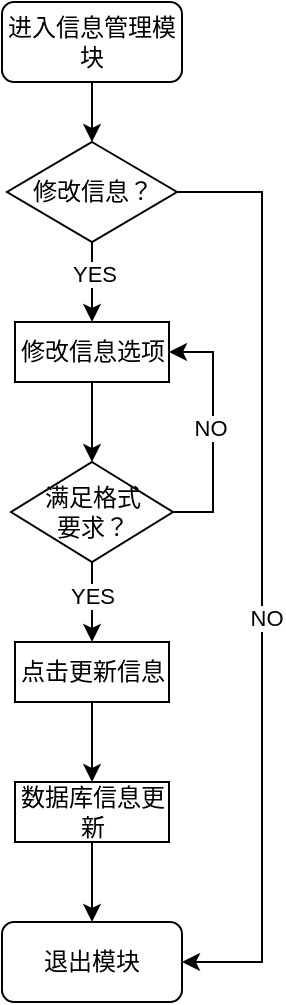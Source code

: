 <mxfile version="17.4.6" type="github">
  <diagram id="y3-6WEQTGDiuIKIYep3c" name="Page-1">
    <mxGraphModel dx="886" dy="532" grid="1" gridSize="10" guides="1" tooltips="1" connect="1" arrows="1" fold="1" page="1" pageScale="1" pageWidth="827" pageHeight="1169" math="0" shadow="0">
      <root>
        <mxCell id="0" />
        <mxCell id="1" parent="0" />
        <mxCell id="8Ho7Ogxbr5bXgxYRzii0-9" style="edgeStyle=orthogonalEdgeStyle;rounded=0;orthogonalLoop=1;jettySize=auto;html=1;entryX=0.5;entryY=0;entryDx=0;entryDy=0;" edge="1" parent="1" source="8Ho7Ogxbr5bXgxYRzii0-1" target="8Ho7Ogxbr5bXgxYRzii0-2">
          <mxGeometry relative="1" as="geometry" />
        </mxCell>
        <mxCell id="8Ho7Ogxbr5bXgxYRzii0-1" value="进入信息管理模块" style="rounded=1;whiteSpace=wrap;html=1;" vertex="1" parent="1">
          <mxGeometry x="120" y="20" width="90" height="40" as="geometry" />
        </mxCell>
        <mxCell id="8Ho7Ogxbr5bXgxYRzii0-10" style="edgeStyle=orthogonalEdgeStyle;rounded=0;orthogonalLoop=1;jettySize=auto;html=1;entryX=0.5;entryY=0;entryDx=0;entryDy=0;" edge="1" parent="1" source="8Ho7Ogxbr5bXgxYRzii0-2" target="8Ho7Ogxbr5bXgxYRzii0-5">
          <mxGeometry relative="1" as="geometry">
            <mxPoint x="170" y="170" as="targetPoint" />
          </mxGeometry>
        </mxCell>
        <mxCell id="8Ho7Ogxbr5bXgxYRzii0-12" value="YES" style="edgeLabel;html=1;align=center;verticalAlign=middle;resizable=0;points=[];" vertex="1" connectable="0" parent="8Ho7Ogxbr5bXgxYRzii0-10">
          <mxGeometry x="-0.225" y="1" relative="1" as="geometry">
            <mxPoint as="offset" />
          </mxGeometry>
        </mxCell>
        <mxCell id="8Ho7Ogxbr5bXgxYRzii0-11" style="edgeStyle=orthogonalEdgeStyle;rounded=0;orthogonalLoop=1;jettySize=auto;html=1;entryX=1;entryY=0.5;entryDx=0;entryDy=0;" edge="1" parent="1" source="8Ho7Ogxbr5bXgxYRzii0-2" target="8Ho7Ogxbr5bXgxYRzii0-3">
          <mxGeometry relative="1" as="geometry">
            <Array as="points">
              <mxPoint x="250" y="115" />
              <mxPoint x="250" y="500" />
            </Array>
          </mxGeometry>
        </mxCell>
        <mxCell id="8Ho7Ogxbr5bXgxYRzii0-13" value="NO" style="edgeLabel;html=1;align=center;verticalAlign=middle;resizable=0;points=[];" vertex="1" connectable="0" parent="8Ho7Ogxbr5bXgxYRzii0-11">
          <mxGeometry x="0.091" y="2" relative="1" as="geometry">
            <mxPoint as="offset" />
          </mxGeometry>
        </mxCell>
        <mxCell id="8Ho7Ogxbr5bXgxYRzii0-2" value="修改信息？" style="rhombus;whiteSpace=wrap;html=1;" vertex="1" parent="1">
          <mxGeometry x="122.5" y="90" width="85" height="50" as="geometry" />
        </mxCell>
        <mxCell id="8Ho7Ogxbr5bXgxYRzii0-3" value="退出模块" style="rounded=1;whiteSpace=wrap;html=1;" vertex="1" parent="1">
          <mxGeometry x="120" y="480" width="90" height="40" as="geometry" />
        </mxCell>
        <mxCell id="8Ho7Ogxbr5bXgxYRzii0-14" style="edgeStyle=orthogonalEdgeStyle;rounded=0;orthogonalLoop=1;jettySize=auto;html=1;entryX=0.5;entryY=0;entryDx=0;entryDy=0;" edge="1" parent="1" source="8Ho7Ogxbr5bXgxYRzii0-5" target="8Ho7Ogxbr5bXgxYRzii0-6">
          <mxGeometry relative="1" as="geometry" />
        </mxCell>
        <mxCell id="8Ho7Ogxbr5bXgxYRzii0-5" value="修改信息选项" style="rounded=0;whiteSpace=wrap;html=1;" vertex="1" parent="1">
          <mxGeometry x="126.5" y="180" width="77" height="30" as="geometry" />
        </mxCell>
        <mxCell id="8Ho7Ogxbr5bXgxYRzii0-15" style="edgeStyle=orthogonalEdgeStyle;rounded=0;orthogonalLoop=1;jettySize=auto;html=1;entryX=0.5;entryY=0;entryDx=0;entryDy=0;" edge="1" parent="1" source="8Ho7Ogxbr5bXgxYRzii0-6" target="8Ho7Ogxbr5bXgxYRzii0-7">
          <mxGeometry relative="1" as="geometry" />
        </mxCell>
        <mxCell id="8Ho7Ogxbr5bXgxYRzii0-16" value="YES" style="edgeLabel;html=1;align=center;verticalAlign=middle;resizable=0;points=[];" vertex="1" connectable="0" parent="8Ho7Ogxbr5bXgxYRzii0-15">
          <mxGeometry x="-0.175" relative="1" as="geometry">
            <mxPoint as="offset" />
          </mxGeometry>
        </mxCell>
        <mxCell id="8Ho7Ogxbr5bXgxYRzii0-17" style="edgeStyle=orthogonalEdgeStyle;rounded=0;orthogonalLoop=1;jettySize=auto;html=1;exitX=1;exitY=0.5;exitDx=0;exitDy=0;entryX=1;entryY=0.5;entryDx=0;entryDy=0;" edge="1" parent="1" source="8Ho7Ogxbr5bXgxYRzii0-6" target="8Ho7Ogxbr5bXgxYRzii0-5">
          <mxGeometry relative="1" as="geometry" />
        </mxCell>
        <mxCell id="8Ho7Ogxbr5bXgxYRzii0-19" value="NO" style="edgeLabel;html=1;align=center;verticalAlign=middle;resizable=0;points=[];" vertex="1" connectable="0" parent="8Ho7Ogxbr5bXgxYRzii0-17">
          <mxGeometry x="0.041" y="3" relative="1" as="geometry">
            <mxPoint x="1" y="1" as="offset" />
          </mxGeometry>
        </mxCell>
        <mxCell id="8Ho7Ogxbr5bXgxYRzii0-6" value="满足格式&lt;br&gt;要求？" style="rhombus;whiteSpace=wrap;html=1;" vertex="1" parent="1">
          <mxGeometry x="124.5" y="250" width="81" height="50" as="geometry" />
        </mxCell>
        <mxCell id="8Ho7Ogxbr5bXgxYRzii0-20" style="edgeStyle=orthogonalEdgeStyle;rounded=0;orthogonalLoop=1;jettySize=auto;html=1;entryX=0.5;entryY=0;entryDx=0;entryDy=0;" edge="1" parent="1" source="8Ho7Ogxbr5bXgxYRzii0-7" target="8Ho7Ogxbr5bXgxYRzii0-8">
          <mxGeometry relative="1" as="geometry" />
        </mxCell>
        <mxCell id="8Ho7Ogxbr5bXgxYRzii0-7" value="点击更新信息" style="rounded=0;whiteSpace=wrap;html=1;" vertex="1" parent="1">
          <mxGeometry x="126.5" y="340" width="77" height="30" as="geometry" />
        </mxCell>
        <mxCell id="8Ho7Ogxbr5bXgxYRzii0-21" style="edgeStyle=orthogonalEdgeStyle;rounded=0;orthogonalLoop=1;jettySize=auto;html=1;entryX=0.5;entryY=0;entryDx=0;entryDy=0;" edge="1" parent="1" source="8Ho7Ogxbr5bXgxYRzii0-8" target="8Ho7Ogxbr5bXgxYRzii0-3">
          <mxGeometry relative="1" as="geometry" />
        </mxCell>
        <mxCell id="8Ho7Ogxbr5bXgxYRzii0-8" value="数据库信息更新" style="rounded=0;whiteSpace=wrap;html=1;" vertex="1" parent="1">
          <mxGeometry x="126.5" y="410" width="77" height="30" as="geometry" />
        </mxCell>
      </root>
    </mxGraphModel>
  </diagram>
</mxfile>

